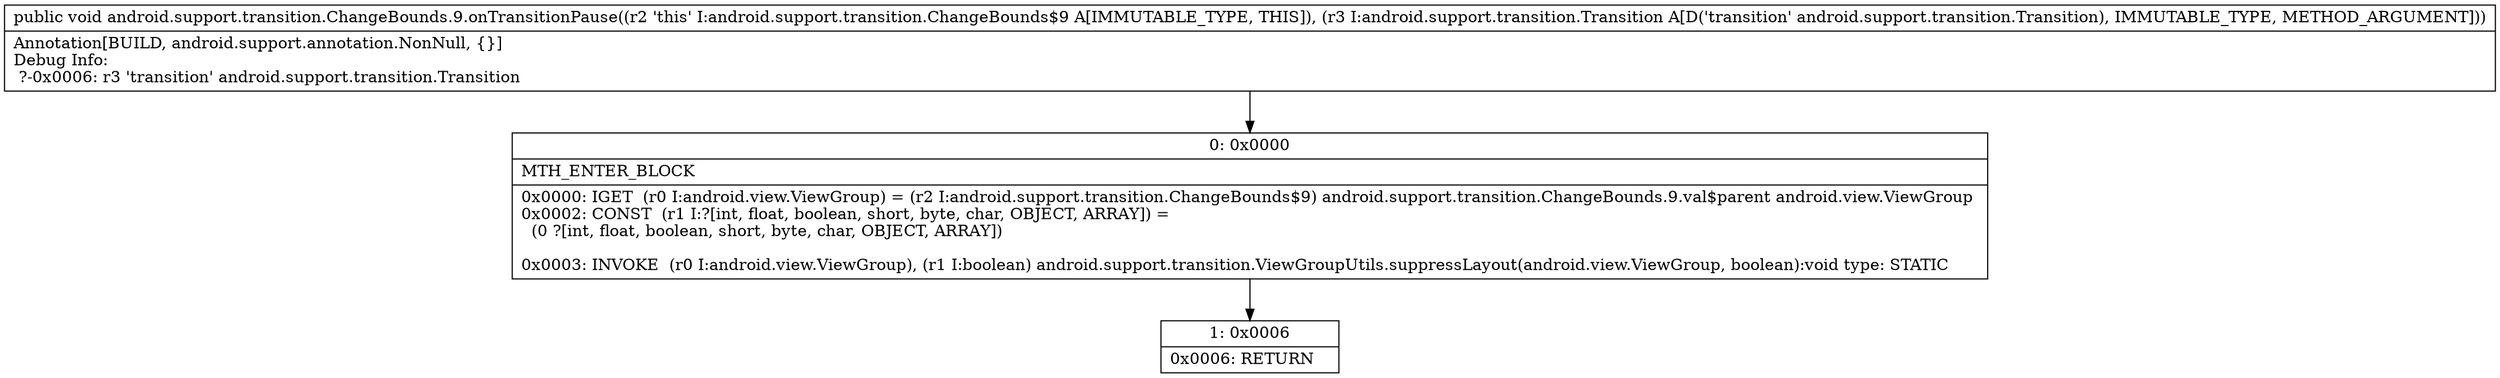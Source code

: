 digraph "CFG forandroid.support.transition.ChangeBounds.9.onTransitionPause(Landroid\/support\/transition\/Transition;)V" {
Node_0 [shape=record,label="{0\:\ 0x0000|MTH_ENTER_BLOCK\l|0x0000: IGET  (r0 I:android.view.ViewGroup) = (r2 I:android.support.transition.ChangeBounds$9) android.support.transition.ChangeBounds.9.val$parent android.view.ViewGroup \l0x0002: CONST  (r1 I:?[int, float, boolean, short, byte, char, OBJECT, ARRAY]) = \l  (0 ?[int, float, boolean, short, byte, char, OBJECT, ARRAY])\l \l0x0003: INVOKE  (r0 I:android.view.ViewGroup), (r1 I:boolean) android.support.transition.ViewGroupUtils.suppressLayout(android.view.ViewGroup, boolean):void type: STATIC \l}"];
Node_1 [shape=record,label="{1\:\ 0x0006|0x0006: RETURN   \l}"];
MethodNode[shape=record,label="{public void android.support.transition.ChangeBounds.9.onTransitionPause((r2 'this' I:android.support.transition.ChangeBounds$9 A[IMMUTABLE_TYPE, THIS]), (r3 I:android.support.transition.Transition A[D('transition' android.support.transition.Transition), IMMUTABLE_TYPE, METHOD_ARGUMENT]))  | Annotation[BUILD, android.support.annotation.NonNull, \{\}]\lDebug Info:\l  ?\-0x0006: r3 'transition' android.support.transition.Transition\l}"];
MethodNode -> Node_0;
Node_0 -> Node_1;
}

